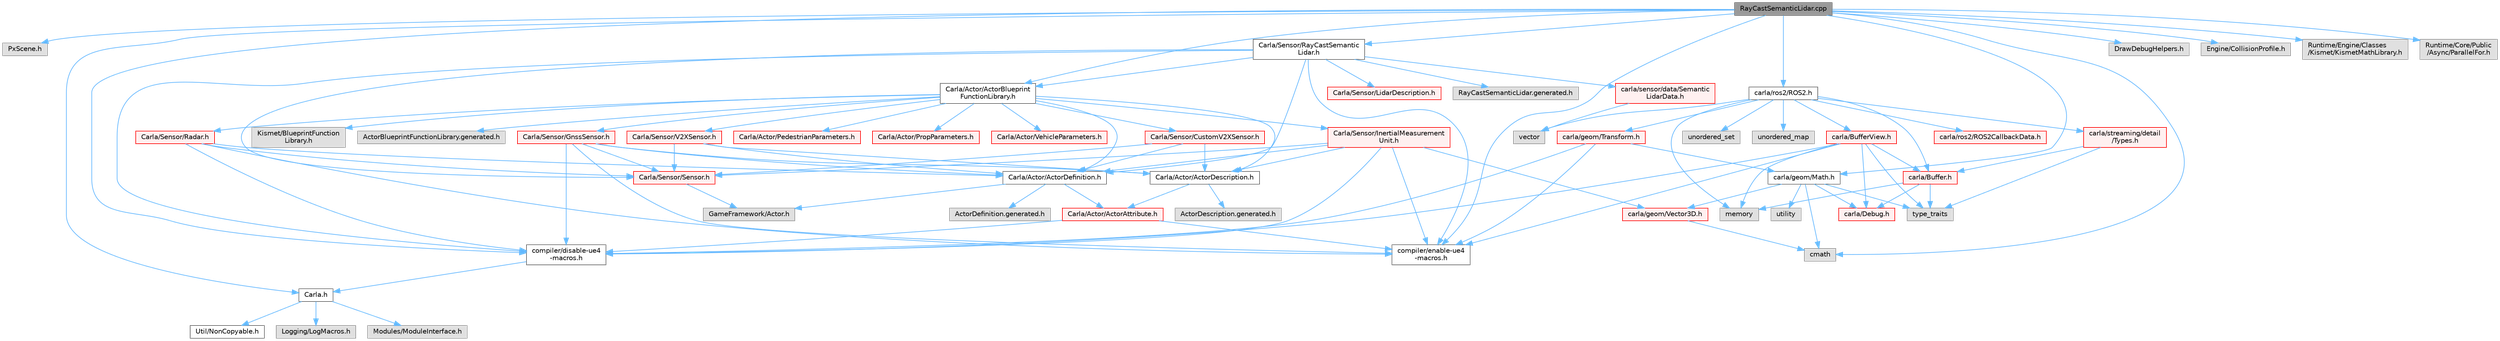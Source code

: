 digraph "RayCastSemanticLidar.cpp"
{
 // INTERACTIVE_SVG=YES
 // LATEX_PDF_SIZE
  bgcolor="transparent";
  edge [fontname=Helvetica,fontsize=10,labelfontname=Helvetica,labelfontsize=10];
  node [fontname=Helvetica,fontsize=10,shape=box,height=0.2,width=0.4];
  Node1 [id="Node000001",label="RayCastSemanticLidar.cpp",height=0.2,width=0.4,color="gray40", fillcolor="grey60", style="filled", fontcolor="black",tooltip=" "];
  Node1 -> Node2 [id="edge1_Node000001_Node000002",color="steelblue1",style="solid",tooltip=" "];
  Node2 [id="Node000002",label="PxScene.h",height=0.2,width=0.4,color="grey60", fillcolor="#E0E0E0", style="filled",tooltip=" "];
  Node1 -> Node3 [id="edge2_Node000001_Node000003",color="steelblue1",style="solid",tooltip=" "];
  Node3 [id="Node000003",label="cmath",height=0.2,width=0.4,color="grey60", fillcolor="#E0E0E0", style="filled",tooltip=" "];
  Node1 -> Node4 [id="edge3_Node000001_Node000004",color="steelblue1",style="solid",tooltip=" "];
  Node4 [id="Node000004",label="Carla.h",height=0.2,width=0.4,color="grey40", fillcolor="white", style="filled",URL="$d7/d7d/Carla_8h.html",tooltip=" "];
  Node4 -> Node5 [id="edge4_Node000004_Node000005",color="steelblue1",style="solid",tooltip=" "];
  Node5 [id="Node000005",label="Util/NonCopyable.h",height=0.2,width=0.4,color="grey40", fillcolor="white", style="filled",URL="$d4/d57/Unreal_2CarlaUE4_2Plugins_2Carla_2Source_2Carla_2Util_2NonCopyable_8h.html",tooltip=" "];
  Node4 -> Node6 [id="edge5_Node000004_Node000006",color="steelblue1",style="solid",tooltip=" "];
  Node6 [id="Node000006",label="Logging/LogMacros.h",height=0.2,width=0.4,color="grey60", fillcolor="#E0E0E0", style="filled",tooltip=" "];
  Node4 -> Node7 [id="edge6_Node000004_Node000007",color="steelblue1",style="solid",tooltip=" "];
  Node7 [id="Node000007",label="Modules/ModuleInterface.h",height=0.2,width=0.4,color="grey60", fillcolor="#E0E0E0", style="filled",tooltip=" "];
  Node1 -> Node8 [id="edge7_Node000001_Node000008",color="steelblue1",style="solid",tooltip=" "];
  Node8 [id="Node000008",label="Carla/Actor/ActorBlueprint\lFunctionLibrary.h",height=0.2,width=0.4,color="grey40", fillcolor="white", style="filled",URL="$d7/dda/ActorBlueprintFunctionLibrary_8h.html",tooltip=" "];
  Node8 -> Node9 [id="edge8_Node000008_Node000009",color="steelblue1",style="solid",tooltip=" "];
  Node9 [id="Node000009",label="Carla/Actor/ActorDefinition.h",height=0.2,width=0.4,color="grey40", fillcolor="white", style="filled",URL="$d0/d65/Unreal_2CarlaUE4_2Plugins_2Carla_2Source_2Carla_2Actor_2ActorDefinition_8h.html",tooltip=" "];
  Node9 -> Node10 [id="edge9_Node000009_Node000010",color="steelblue1",style="solid",tooltip=" "];
  Node10 [id="Node000010",label="Carla/Actor/ActorAttribute.h",height=0.2,width=0.4,color="red", fillcolor="#FFF0F0", style="filled",URL="$d6/d1a/Unreal_2CarlaUE4_2Plugins_2Carla_2Source_2Carla_2Actor_2ActorAttribute_8h.html",tooltip=" "];
  Node10 -> Node11 [id="edge10_Node000010_Node000011",color="steelblue1",style="solid",tooltip=" "];
  Node11 [id="Node000011",label="compiler/disable-ue4\l-macros.h",height=0.2,width=0.4,color="grey40", fillcolor="white", style="filled",URL="$d2/d02/disable-ue4-macros_8h.html",tooltip=" "];
  Node11 -> Node4 [id="edge11_Node000011_Node000004",color="steelblue1",style="solid",tooltip=" "];
  Node10 -> Node14 [id="edge12_Node000010_Node000014",color="steelblue1",style="solid",tooltip=" "];
  Node14 [id="Node000014",label="compiler/enable-ue4\l-macros.h",height=0.2,width=0.4,color="grey40", fillcolor="white", style="filled",URL="$d9/da2/enable-ue4-macros_8h.html",tooltip=" "];
  Node9 -> Node16 [id="edge13_Node000009_Node000016",color="steelblue1",style="solid",tooltip=" "];
  Node16 [id="Node000016",label="GameFramework/Actor.h",height=0.2,width=0.4,color="grey60", fillcolor="#E0E0E0", style="filled",tooltip=" "];
  Node9 -> Node17 [id="edge14_Node000009_Node000017",color="steelblue1",style="solid",tooltip=" "];
  Node17 [id="Node000017",label="ActorDefinition.generated.h",height=0.2,width=0.4,color="grey60", fillcolor="#E0E0E0", style="filled",tooltip=" "];
  Node8 -> Node18 [id="edge15_Node000008_Node000018",color="steelblue1",style="solid",tooltip=" "];
  Node18 [id="Node000018",label="Carla/Actor/ActorDescription.h",height=0.2,width=0.4,color="grey40", fillcolor="white", style="filled",URL="$d4/de6/Unreal_2CarlaUE4_2Plugins_2Carla_2Source_2Carla_2Actor_2ActorDescription_8h.html",tooltip=" "];
  Node18 -> Node10 [id="edge16_Node000018_Node000010",color="steelblue1",style="solid",tooltip=" "];
  Node18 -> Node19 [id="edge17_Node000018_Node000019",color="steelblue1",style="solid",tooltip=" "];
  Node19 [id="Node000019",label="ActorDescription.generated.h",height=0.2,width=0.4,color="grey60", fillcolor="#E0E0E0", style="filled",tooltip=" "];
  Node8 -> Node20 [id="edge18_Node000008_Node000020",color="steelblue1",style="solid",tooltip=" "];
  Node20 [id="Node000020",label="Carla/Actor/PedestrianParameters.h",height=0.2,width=0.4,color="red", fillcolor="#FFF0F0", style="filled",URL="$d5/dca/PedestrianParameters_8h.html",tooltip=" "];
  Node8 -> Node23 [id="edge19_Node000008_Node000023",color="steelblue1",style="solid",tooltip=" "];
  Node23 [id="Node000023",label="Carla/Actor/PropParameters.h",height=0.2,width=0.4,color="red", fillcolor="#FFF0F0", style="filled",URL="$dc/d01/PropParameters_8h.html",tooltip=" "];
  Node8 -> Node26 [id="edge20_Node000008_Node000026",color="steelblue1",style="solid",tooltip=" "];
  Node26 [id="Node000026",label="Carla/Actor/VehicleParameters.h",height=0.2,width=0.4,color="red", fillcolor="#FFF0F0", style="filled",URL="$d1/d1b/VehicleParameters_8h.html",tooltip=" "];
  Node8 -> Node69 [id="edge21_Node000008_Node000069",color="steelblue1",style="solid",tooltip=" "];
  Node69 [id="Node000069",label="Carla/Sensor/GnssSensor.h",height=0.2,width=0.4,color="red", fillcolor="#FFF0F0", style="filled",URL="$d9/d73/GnssSensor_8h.html",tooltip=" "];
  Node69 -> Node70 [id="edge22_Node000069_Node000070",color="steelblue1",style="solid",tooltip=" "];
  Node70 [id="Node000070",label="Carla/Sensor/Sensor.h",height=0.2,width=0.4,color="red", fillcolor="#FFF0F0", style="filled",URL="$d7/d7d/Unreal_2CarlaUE4_2Plugins_2Carla_2Source_2Carla_2Sensor_2Sensor_8h.html",tooltip=" "];
  Node70 -> Node16 [id="edge23_Node000070_Node000016",color="steelblue1",style="solid",tooltip=" "];
  Node69 -> Node9 [id="edge24_Node000069_Node000009",color="steelblue1",style="solid",tooltip=" "];
  Node69 -> Node18 [id="edge25_Node000069_Node000018",color="steelblue1",style="solid",tooltip=" "];
  Node69 -> Node11 [id="edge26_Node000069_Node000011",color="steelblue1",style="solid",tooltip=" "];
  Node69 -> Node14 [id="edge27_Node000069_Node000014",color="steelblue1",style="solid",tooltip=" "];
  Node8 -> Node350 [id="edge28_Node000008_Node000350",color="steelblue1",style="solid",tooltip=" "];
  Node350 [id="Node000350",label="Carla/Sensor/Radar.h",height=0.2,width=0.4,color="red", fillcolor="#FFF0F0", style="filled",URL="$d6/de9/Radar_8h.html",tooltip=" "];
  Node350 -> Node70 [id="edge29_Node000350_Node000070",color="steelblue1",style="solid",tooltip=" "];
  Node350 -> Node9 [id="edge30_Node000350_Node000009",color="steelblue1",style="solid",tooltip=" "];
  Node350 -> Node11 [id="edge31_Node000350_Node000011",color="steelblue1",style="solid",tooltip=" "];
  Node350 -> Node14 [id="edge32_Node000350_Node000014",color="steelblue1",style="solid",tooltip=" "];
  Node8 -> Node352 [id="edge33_Node000008_Node000352",color="steelblue1",style="solid",tooltip=" "];
  Node352 [id="Node000352",label="Carla/Sensor/InertialMeasurement\lUnit.h",height=0.2,width=0.4,color="red", fillcolor="#FFF0F0", style="filled",URL="$d7/dfa/InertialMeasurementUnit_8h.html",tooltip=" "];
  Node352 -> Node70 [id="edge34_Node000352_Node000070",color="steelblue1",style="solid",tooltip=" "];
  Node352 -> Node9 [id="edge35_Node000352_Node000009",color="steelblue1",style="solid",tooltip=" "];
  Node352 -> Node18 [id="edge36_Node000352_Node000018",color="steelblue1",style="solid",tooltip=" "];
  Node352 -> Node11 [id="edge37_Node000352_Node000011",color="steelblue1",style="solid",tooltip=" "];
  Node352 -> Node97 [id="edge38_Node000352_Node000097",color="steelblue1",style="solid",tooltip=" "];
  Node97 [id="Node000097",label="carla/geom/Vector3D.h",height=0.2,width=0.4,color="red", fillcolor="#FFF0F0", style="filled",URL="$de/d70/geom_2Vector3D_8h.html",tooltip=" "];
  Node97 -> Node3 [id="edge39_Node000097_Node000003",color="steelblue1",style="solid",tooltip=" "];
  Node352 -> Node14 [id="edge40_Node000352_Node000014",color="steelblue1",style="solid",tooltip=" "];
  Node8 -> Node354 [id="edge41_Node000008_Node000354",color="steelblue1",style="solid",tooltip=" "];
  Node354 [id="Node000354",label="Carla/Sensor/V2XSensor.h",height=0.2,width=0.4,color="red", fillcolor="#FFF0F0", style="filled",URL="$d1/d71/V2XSensor_8h.html",tooltip=" "];
  Node354 -> Node70 [id="edge42_Node000354_Node000070",color="steelblue1",style="solid",tooltip=" "];
  Node354 -> Node9 [id="edge43_Node000354_Node000009",color="steelblue1",style="solid",tooltip=" "];
  Node354 -> Node18 [id="edge44_Node000354_Node000018",color="steelblue1",style="solid",tooltip=" "];
  Node8 -> Node359 [id="edge45_Node000008_Node000359",color="steelblue1",style="solid",tooltip=" "];
  Node359 [id="Node000359",label="Carla/Sensor/CustomV2XSensor.h",height=0.2,width=0.4,color="red", fillcolor="#FFF0F0", style="filled",URL="$df/d4b/CustomV2XSensor_8h.html",tooltip=" "];
  Node359 -> Node70 [id="edge46_Node000359_Node000070",color="steelblue1",style="solid",tooltip=" "];
  Node359 -> Node9 [id="edge47_Node000359_Node000009",color="steelblue1",style="solid",tooltip=" "];
  Node359 -> Node18 [id="edge48_Node000359_Node000018",color="steelblue1",style="solid",tooltip=" "];
  Node8 -> Node271 [id="edge49_Node000008_Node000271",color="steelblue1",style="solid",tooltip=" "];
  Node271 [id="Node000271",label="Kismet/BlueprintFunction\lLibrary.h",height=0.2,width=0.4,color="grey60", fillcolor="#E0E0E0", style="filled",tooltip=" "];
  Node8 -> Node361 [id="edge50_Node000008_Node000361",color="steelblue1",style="solid",tooltip=" "];
  Node361 [id="Node000361",label="ActorBlueprintFunctionLibrary.generated.h",height=0.2,width=0.4,color="grey60", fillcolor="#E0E0E0", style="filled",tooltip=" "];
  Node1 -> Node362 [id="edge51_Node000001_Node000362",color="steelblue1",style="solid",tooltip=" "];
  Node362 [id="Node000362",label="Carla/Sensor/RayCastSemantic\lLidar.h",height=0.2,width=0.4,color="grey40", fillcolor="white", style="filled",URL="$de/dc6/RayCastSemanticLidar_8h.html",tooltip=" "];
  Node362 -> Node70 [id="edge52_Node000362_Node000070",color="steelblue1",style="solid",tooltip=" "];
  Node362 -> Node9 [id="edge53_Node000362_Node000009",color="steelblue1",style="solid",tooltip=" "];
  Node362 -> Node363 [id="edge54_Node000362_Node000363",color="steelblue1",style="solid",tooltip=" "];
  Node363 [id="Node000363",label="Carla/Sensor/LidarDescription.h",height=0.2,width=0.4,color="red", fillcolor="#FFF0F0", style="filled",URL="$de/d92/LidarDescription_8h.html",tooltip=" "];
  Node362 -> Node8 [id="edge55_Node000362_Node000008",color="steelblue1",style="solid",tooltip=" "];
  Node362 -> Node11 [id="edge56_Node000362_Node000011",color="steelblue1",style="solid",tooltip=" "];
  Node362 -> Node158 [id="edge57_Node000362_Node000158",color="steelblue1",style="solid",tooltip=" "];
  Node158 [id="Node000158",label="carla/sensor/data/Semantic\lLidarData.h",height=0.2,width=0.4,color="red", fillcolor="#FFF0F0", style="filled",URL="$d0/dc1/SemanticLidarData_8h.html",tooltip=" "];
  Node158 -> Node111 [id="edge58_Node000158_Node000111",color="steelblue1",style="solid",tooltip=" "];
  Node111 [id="Node000111",label="vector",height=0.2,width=0.4,color="grey60", fillcolor="#E0E0E0", style="filled",tooltip=" "];
  Node362 -> Node14 [id="edge59_Node000362_Node000014",color="steelblue1",style="solid",tooltip=" "];
  Node362 -> Node365 [id="edge60_Node000362_Node000365",color="steelblue1",style="solid",tooltip=" "];
  Node365 [id="Node000365",label="RayCastSemanticLidar.generated.h",height=0.2,width=0.4,color="grey60", fillcolor="#E0E0E0", style="filled",tooltip=" "];
  Node1 -> Node11 [id="edge61_Node000001_Node000011",color="steelblue1",style="solid",tooltip=" "];
  Node1 -> Node99 [id="edge62_Node000001_Node000099",color="steelblue1",style="solid",tooltip=" "];
  Node99 [id="Node000099",label="carla/geom/Math.h",height=0.2,width=0.4,color="grey40", fillcolor="white", style="filled",URL="$db/d8a/Math_8h.html",tooltip=" "];
  Node99 -> Node80 [id="edge63_Node000099_Node000080",color="steelblue1",style="solid",tooltip=" "];
  Node80 [id="Node000080",label="carla/Debug.h",height=0.2,width=0.4,color="red", fillcolor="#FFF0F0", style="filled",URL="$d4/deb/Debug_8h.html",tooltip=" "];
  Node99 -> Node97 [id="edge64_Node000099_Node000097",color="steelblue1",style="solid",tooltip=" "];
  Node99 -> Node3 [id="edge65_Node000099_Node000003",color="steelblue1",style="solid",tooltip=" "];
  Node99 -> Node41 [id="edge66_Node000099_Node000041",color="steelblue1",style="solid",tooltip=" "];
  Node41 [id="Node000041",label="type_traits",height=0.2,width=0.4,color="grey60", fillcolor="#E0E0E0", style="filled",tooltip=" "];
  Node99 -> Node65 [id="edge67_Node000099_Node000065",color="steelblue1",style="solid",tooltip=" "];
  Node65 [id="Node000065",label="utility",height=0.2,width=0.4,color="grey60", fillcolor="#E0E0E0", style="filled",tooltip=" "];
  Node1 -> Node129 [id="edge68_Node000001_Node000129",color="steelblue1",style="solid",tooltip=" "];
  Node129 [id="Node000129",label="carla/ros2/ROS2.h",height=0.2,width=0.4,color="grey40", fillcolor="white", style="filled",URL="$da/db8/ROS2_8h.html",tooltip=" "];
  Node129 -> Node79 [id="edge69_Node000129_Node000079",color="steelblue1",style="solid",tooltip=" "];
  Node79 [id="Node000079",label="carla/Buffer.h",height=0.2,width=0.4,color="red", fillcolor="#FFF0F0", style="filled",URL="$d2/dda/carla_2Buffer_8h.html",tooltip=" "];
  Node79 -> Node80 [id="edge70_Node000079_Node000080",color="steelblue1",style="solid",tooltip=" "];
  Node79 -> Node89 [id="edge71_Node000079_Node000089",color="steelblue1",style="solid",tooltip=" "];
  Node89 [id="Node000089",label="memory",height=0.2,width=0.4,color="grey60", fillcolor="#E0E0E0", style="filled",tooltip=" "];
  Node79 -> Node41 [id="edge72_Node000079_Node000041",color="steelblue1",style="solid",tooltip=" "];
  Node129 -> Node130 [id="edge73_Node000129_Node000130",color="steelblue1",style="solid",tooltip=" "];
  Node130 [id="Node000130",label="carla/BufferView.h",height=0.2,width=0.4,color="red", fillcolor="#FFF0F0", style="filled",URL="$d8/dee/BufferView_8h.html",tooltip=" "];
  Node130 -> Node79 [id="edge74_Node000130_Node000079",color="steelblue1",style="solid",tooltip=" "];
  Node130 -> Node80 [id="edge75_Node000130_Node000080",color="steelblue1",style="solid",tooltip=" "];
  Node130 -> Node89 [id="edge76_Node000130_Node000089",color="steelblue1",style="solid",tooltip=" "];
  Node130 -> Node41 [id="edge77_Node000130_Node000041",color="steelblue1",style="solid",tooltip=" "];
  Node130 -> Node14 [id="edge78_Node000130_Node000014",color="steelblue1",style="solid",tooltip=" "];
  Node130 -> Node11 [id="edge79_Node000130_Node000011",color="steelblue1",style="solid",tooltip=" "];
  Node129 -> Node95 [id="edge80_Node000129_Node000095",color="steelblue1",style="solid",tooltip=" "];
  Node95 [id="Node000095",label="carla/geom/Transform.h",height=0.2,width=0.4,color="red", fillcolor="#FFF0F0", style="filled",URL="$de/d17/geom_2Transform_8h.html",tooltip=" "];
  Node95 -> Node99 [id="edge81_Node000095_Node000099",color="steelblue1",style="solid",tooltip=" "];
  Node95 -> Node14 [id="edge82_Node000095_Node000014",color="steelblue1",style="solid",tooltip=" "];
  Node95 -> Node11 [id="edge83_Node000095_Node000011",color="steelblue1",style="solid",tooltip=" "];
  Node129 -> Node132 [id="edge84_Node000129_Node000132",color="steelblue1",style="solid",tooltip=" "];
  Node132 [id="Node000132",label="carla/ros2/ROS2CallbackData.h",height=0.2,width=0.4,color="red", fillcolor="#FFF0F0", style="filled",URL="$d2/d6c/ROS2CallbackData_8h.html",tooltip=" "];
  Node129 -> Node134 [id="edge85_Node000129_Node000134",color="steelblue1",style="solid",tooltip=" "];
  Node134 [id="Node000134",label="carla/streaming/detail\l/Types.h",height=0.2,width=0.4,color="red", fillcolor="#FFF0F0", style="filled",URL="$d7/df8/Types_8h.html",tooltip=" "];
  Node134 -> Node79 [id="edge86_Node000134_Node000079",color="steelblue1",style="solid",tooltip=" "];
  Node134 -> Node41 [id="edge87_Node000134_Node000041",color="steelblue1",style="solid",tooltip=" "];
  Node129 -> Node135 [id="edge88_Node000129_Node000135",color="steelblue1",style="solid",tooltip=" "];
  Node135 [id="Node000135",label="unordered_set",height=0.2,width=0.4,color="grey60", fillcolor="#E0E0E0", style="filled",tooltip=" "];
  Node129 -> Node136 [id="edge89_Node000129_Node000136",color="steelblue1",style="solid",tooltip=" "];
  Node136 [id="Node000136",label="unordered_map",height=0.2,width=0.4,color="grey60", fillcolor="#E0E0E0", style="filled",tooltip=" "];
  Node129 -> Node89 [id="edge90_Node000129_Node000089",color="steelblue1",style="solid",tooltip=" "];
  Node129 -> Node111 [id="edge91_Node000129_Node000111",color="steelblue1",style="solid",tooltip=" "];
  Node1 -> Node14 [id="edge92_Node000001_Node000014",color="steelblue1",style="solid",tooltip=" "];
  Node1 -> Node366 [id="edge93_Node000001_Node000366",color="steelblue1",style="solid",tooltip=" "];
  Node366 [id="Node000366",label="DrawDebugHelpers.h",height=0.2,width=0.4,color="grey60", fillcolor="#E0E0E0", style="filled",tooltip=" "];
  Node1 -> Node367 [id="edge94_Node000001_Node000367",color="steelblue1",style="solid",tooltip=" "];
  Node367 [id="Node000367",label="Engine/CollisionProfile.h",height=0.2,width=0.4,color="grey60", fillcolor="#E0E0E0", style="filled",tooltip=" "];
  Node1 -> Node368 [id="edge95_Node000001_Node000368",color="steelblue1",style="solid",tooltip=" "];
  Node368 [id="Node000368",label="Runtime/Engine/Classes\l/Kismet/KismetMathLibrary.h",height=0.2,width=0.4,color="grey60", fillcolor="#E0E0E0", style="filled",tooltip=" "];
  Node1 -> Node369 [id="edge96_Node000001_Node000369",color="steelblue1",style="solid",tooltip=" "];
  Node369 [id="Node000369",label="Runtime/Core/Public\l/Async/ParallelFor.h",height=0.2,width=0.4,color="grey60", fillcolor="#E0E0E0", style="filled",tooltip=" "];
}
